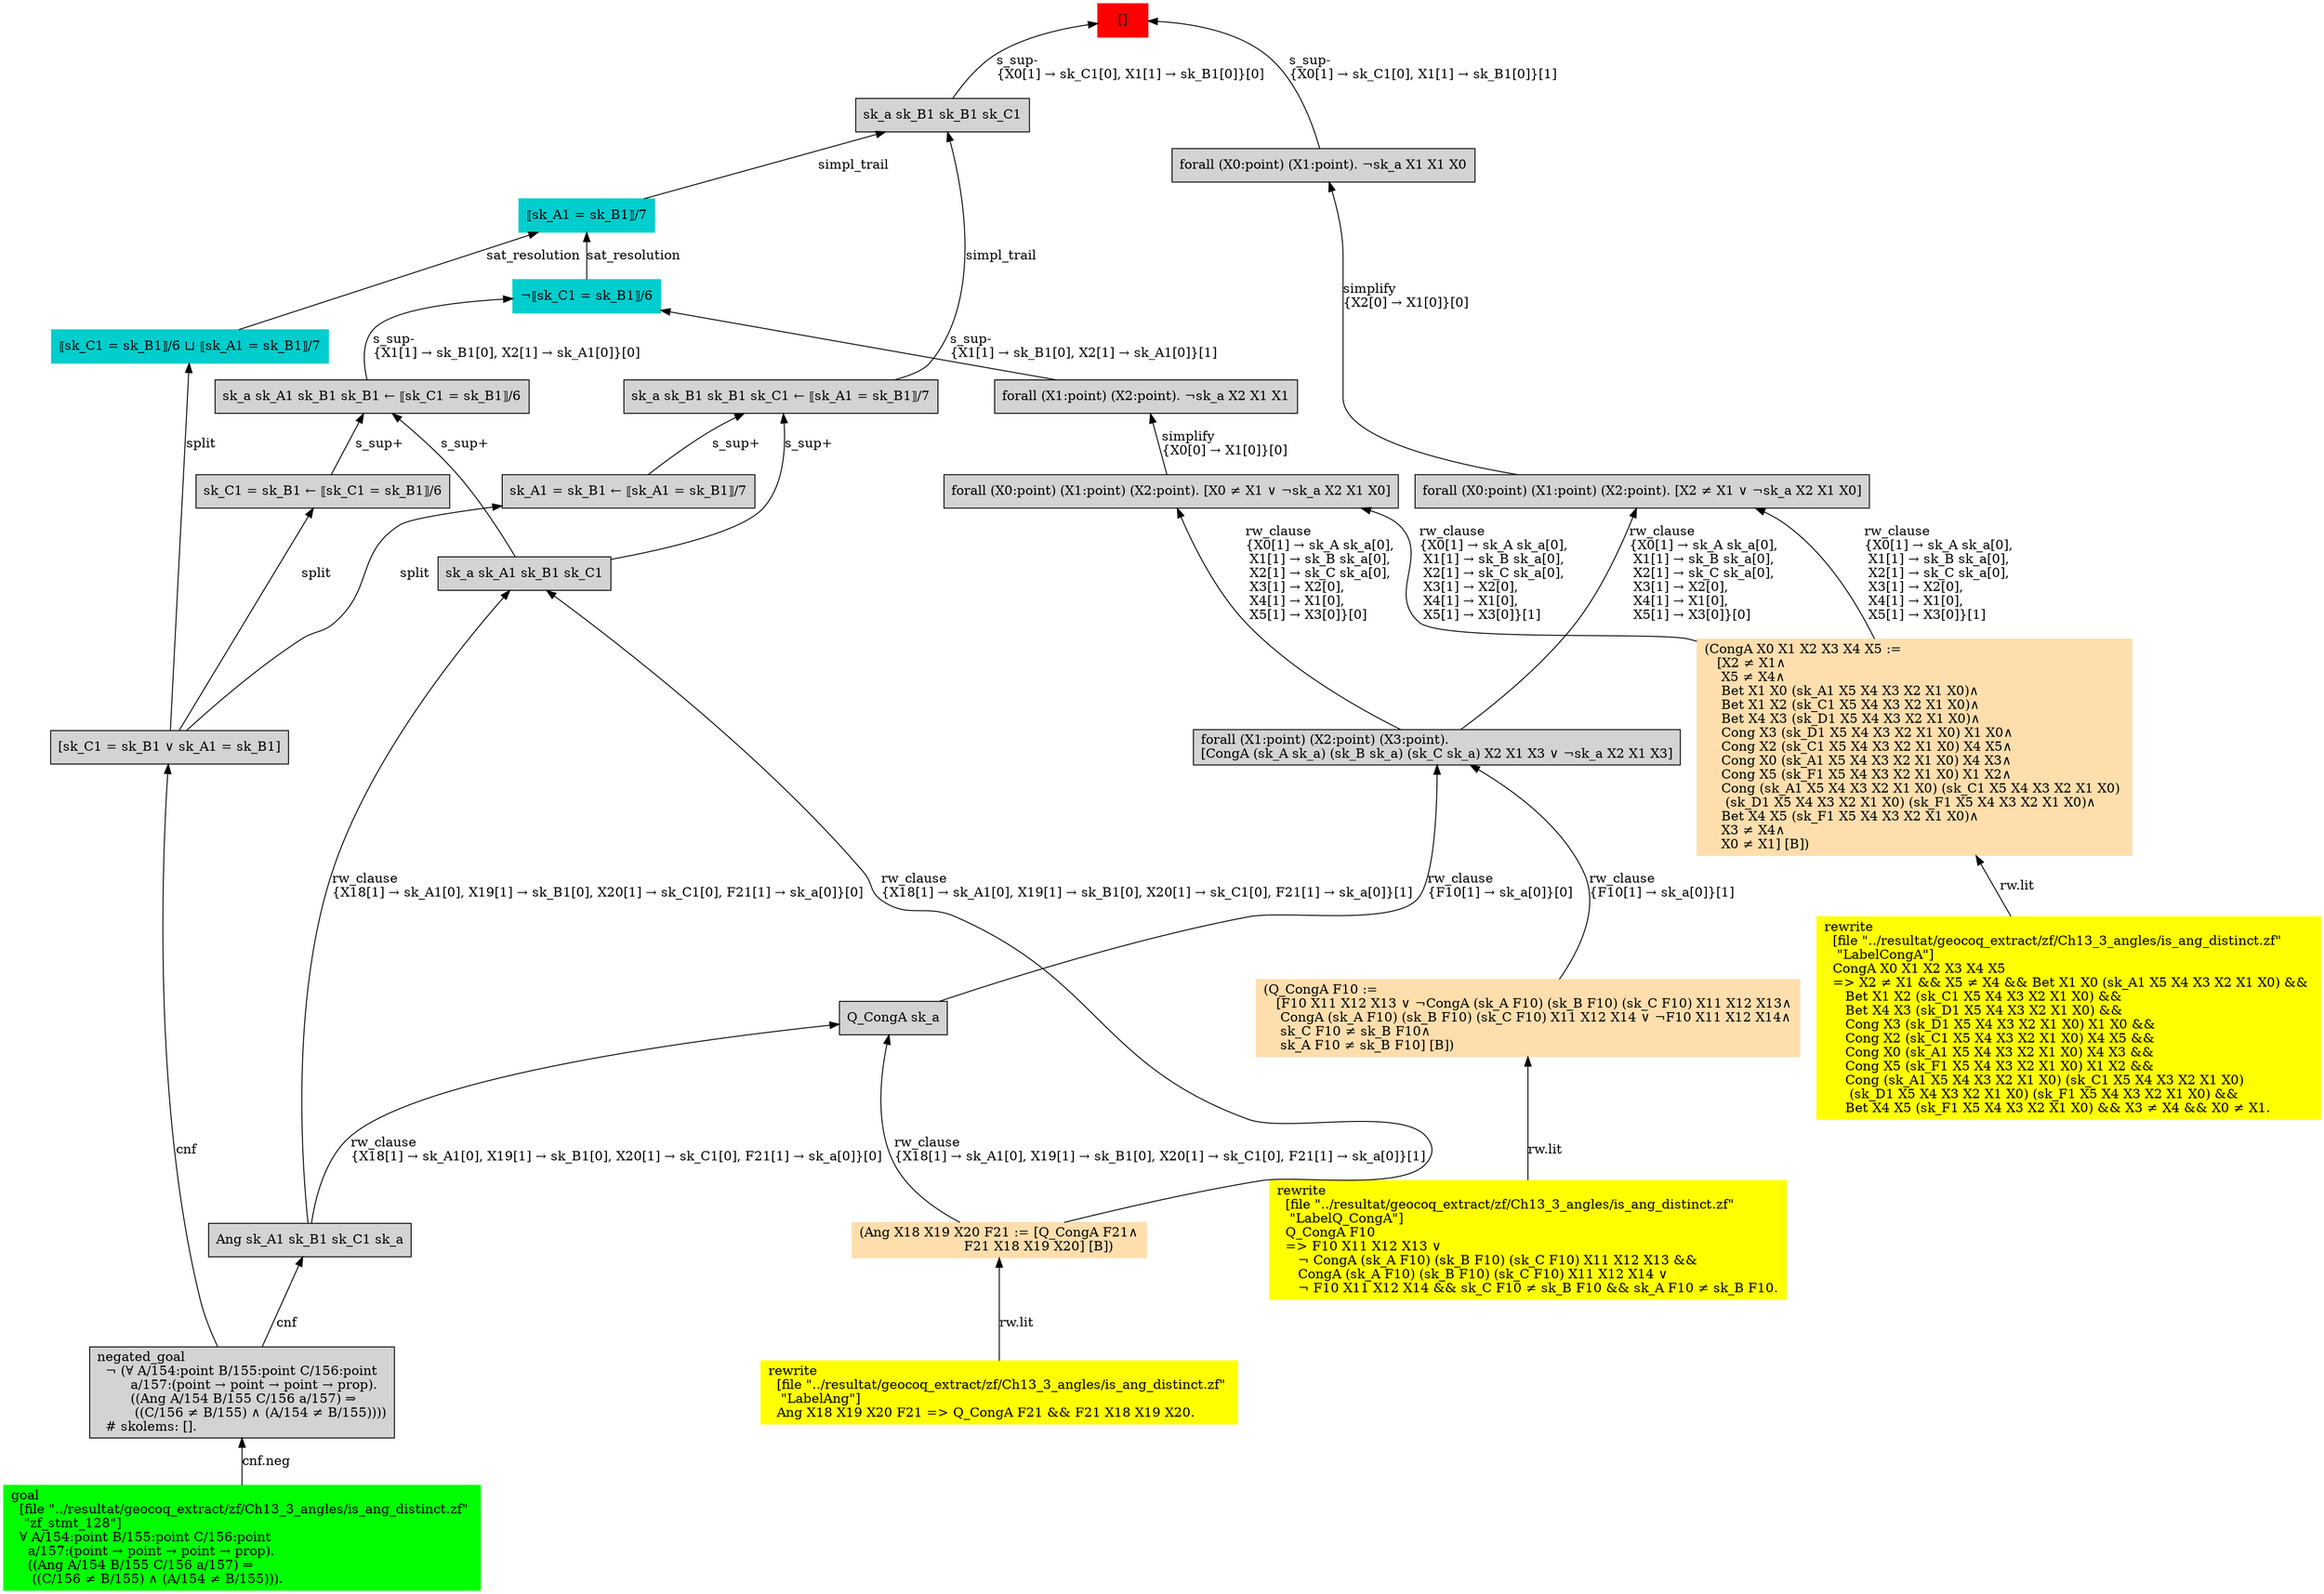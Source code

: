 digraph "unsat_graph" {
  vertex_0 [color=red, label="[]", shape=box, style=filled];
  vertex_0 -> vertex_1 [label="s_sup-\l\{X0[1] → sk_C1[0], X1[1] → sk_B1[0]\}[1]\l", dir="back"];
  vertex_1 [shape=box, label="forall (X0:point) (X1:point). ¬sk_a X1 X1 X0\l", style=filled];
  vertex_1 -> vertex_2 [label="simplify\l\{X2[0] → X1[0]\}[0]\l", dir="back"];
  vertex_2 [shape=box, label="forall (X0:point) (X1:point) (X2:point). [X2 ≠ X1 ∨ ¬sk_a X2 X1 X0]\l", style=filled];
  vertex_2 -> vertex_3 [label="rw_clause\l\{X0[1] → sk_A sk_a[0], \l X1[1] → sk_B sk_a[0], \l X2[1] → sk_C sk_a[0], \l X3[1] → X2[0], \l X4[1] → X1[0], \l X5[1] → X3[0]\}[1]\l", dir="back"];
  vertex_3 [color=navajowhite, shape=box, label="(CongA X0 X1 X2 X3 X4 X5 :=\l   [X2 ≠ X1∧\l    X5 ≠ X4∧\l    Bet X1 X0 (sk_A1 X5 X4 X3 X2 X1 X0)∧\l    Bet X1 X2 (sk_C1 X5 X4 X3 X2 X1 X0)∧\l    Bet X4 X3 (sk_D1 X5 X4 X3 X2 X1 X0)∧\l    Cong X3 (sk_D1 X5 X4 X3 X2 X1 X0) X1 X0∧\l    Cong X2 (sk_C1 X5 X4 X3 X2 X1 X0) X4 X5∧\l    Cong X0 (sk_A1 X5 X4 X3 X2 X1 X0) X4 X3∧\l    Cong X5 (sk_F1 X5 X4 X3 X2 X1 X0) X1 X2∧\l    Cong (sk_A1 X5 X4 X3 X2 X1 X0) (sk_C1 X5 X4 X3 X2 X1 X0) \l     (sk_D1 X5 X4 X3 X2 X1 X0) (sk_F1 X5 X4 X3 X2 X1 X0)∧\l    Bet X4 X5 (sk_F1 X5 X4 X3 X2 X1 X0)∧\l    X3 ≠ X4∧\l    X0 ≠ X1] [B])\l", style=filled];
  vertex_3 -> vertex_4 [label="rw.lit", dir="back"];
  vertex_4 [color=yellow, shape=box, label="rewrite\l  [file \"../resultat/geocoq_extract/zf/Ch13_3_angles/is_ang_distinct.zf\" \l   \"LabelCongA\"]\l  CongA X0 X1 X2 X3 X4 X5\l  =\> X2 ≠ X1 && X5 ≠ X4 && Bet X1 X0 (sk_A1 X5 X4 X3 X2 X1 X0) && \l     Bet X1 X2 (sk_C1 X5 X4 X3 X2 X1 X0) && \l     Bet X4 X3 (sk_D1 X5 X4 X3 X2 X1 X0) && \l     Cong X3 (sk_D1 X5 X4 X3 X2 X1 X0) X1 X0 && \l     Cong X2 (sk_C1 X5 X4 X3 X2 X1 X0) X4 X5 && \l     Cong X0 (sk_A1 X5 X4 X3 X2 X1 X0) X4 X3 && \l     Cong X5 (sk_F1 X5 X4 X3 X2 X1 X0) X1 X2 && \l     Cong (sk_A1 X5 X4 X3 X2 X1 X0) (sk_C1 X5 X4 X3 X2 X1 X0) \l      (sk_D1 X5 X4 X3 X2 X1 X0) (sk_F1 X5 X4 X3 X2 X1 X0) && \l     Bet X4 X5 (sk_F1 X5 X4 X3 X2 X1 X0) && X3 ≠ X4 && X0 ≠ X1.\l", style=filled];
  vertex_2 -> vertex_5 [label="rw_clause\l\{X0[1] → sk_A sk_a[0], \l X1[1] → sk_B sk_a[0], \l X2[1] → sk_C sk_a[0], \l X3[1] → X2[0], \l X4[1] → X1[0], \l X5[1] → X3[0]\}[0]\l", dir="back"];
  vertex_5 [shape=box, label="forall (X1:point) (X2:point) (X3:point).\l[CongA (sk_A sk_a) (sk_B sk_a) (sk_C sk_a) X2 X1 X3 ∨ ¬sk_a X2 X1 X3]\l", style=filled];
  vertex_5 -> vertex_6 [label="rw_clause\l\{F10[1] → sk_a[0]\}[1]\l", dir="back"];
  vertex_6 [color=navajowhite, shape=box, label="(Q_CongA F10 :=\l   [F10 X11 X12 X13 ∨ ¬CongA (sk_A F10) (sk_B F10) (sk_C F10) X11 X12 X13∧\l    CongA (sk_A F10) (sk_B F10) (sk_C F10) X11 X12 X14 ∨ ¬F10 X11 X12 X14∧\l    sk_C F10 ≠ sk_B F10∧\l    sk_A F10 ≠ sk_B F10] [B])\l", style=filled];
  vertex_6 -> vertex_7 [label="rw.lit", dir="back"];
  vertex_7 [color=yellow, shape=box, label="rewrite\l  [file \"../resultat/geocoq_extract/zf/Ch13_3_angles/is_ang_distinct.zf\" \l   \"LabelQ_CongA\"]\l  Q_CongA F10\l  =\> F10 X11 X12 X13 ∨ \l     ¬ CongA (sk_A F10) (sk_B F10) (sk_C F10) X11 X12 X13 && \l     CongA (sk_A F10) (sk_B F10) (sk_C F10) X11 X12 X14 ∨ \l     ¬ F10 X11 X12 X14 && sk_C F10 ≠ sk_B F10 && sk_A F10 ≠ sk_B F10.\l", style=filled];
  vertex_5 -> vertex_8 [label="rw_clause\l\{F10[1] → sk_a[0]\}[0]\l", dir="back"];
  vertex_8 [shape=box, label="Q_CongA sk_a\l", style=filled];
  vertex_8 -> vertex_9 [label="rw_clause\l\{X18[1] → sk_A1[0], X19[1] → sk_B1[0], X20[1] → sk_C1[0], F21[1] → sk_a[0]\}[1]\l", dir="back"];
  vertex_9 [color=navajowhite, shape=box, label="(Ang X18 X19 X20 F21 := [Q_CongA F21∧\l                         F21 X18 X19 X20] [B])\l", style=filled];
  vertex_9 -> vertex_10 [label="rw.lit", dir="back"];
  vertex_10 [color=yellow, shape=box, label="rewrite\l  [file \"../resultat/geocoq_extract/zf/Ch13_3_angles/is_ang_distinct.zf\" \l   \"LabelAng\"]\l  Ang X18 X19 X20 F21 =\> Q_CongA F21 && F21 X18 X19 X20.\l", style=filled];
  vertex_8 -> vertex_11 [label="rw_clause\l\{X18[1] → sk_A1[0], X19[1] → sk_B1[0], X20[1] → sk_C1[0], F21[1] → sk_a[0]\}[0]\l", dir="back"];
  vertex_11 [shape=box, label="Ang sk_A1 sk_B1 sk_C1 sk_a\l", style=filled];
  vertex_11 -> vertex_12 [label="cnf", dir="back"];
  vertex_12 [shape=box, label="negated_goal\l  ¬ (∀ A/154:point B/155:point C/156:point \l        a/157:(point → point → point → prop).\l        ((Ang A/154 B/155 C/156 a/157) ⇒\l         ((C/156 ≠ B/155) ∧ (A/154 ≠ B/155))))\l  # skolems: [].\l", style=filled];
  vertex_12 -> vertex_13 [label="cnf.neg", dir="back"];
  vertex_13 [color=green, shape=box, label="goal\l  [file \"../resultat/geocoq_extract/zf/Ch13_3_angles/is_ang_distinct.zf\" \l   \"zf_stmt_128\"]\l  ∀ A/154:point B/155:point C/156:point \l    a/157:(point → point → point → prop).\l    ((Ang A/154 B/155 C/156 a/157) ⇒\l     ((C/156 ≠ B/155) ∧ (A/154 ≠ B/155))).\l", style=filled];
  vertex_0 -> vertex_14 [label="s_sup-\l\{X0[1] → sk_C1[0], X1[1] → sk_B1[0]\}[0]\l", dir="back"];
  vertex_14 [shape=box, label="sk_a sk_B1 sk_B1 sk_C1\l", style=filled];
  vertex_14 -> vertex_15 [label="simpl_trail", dir="back"];
  vertex_15 [color=cyan3, shape=box, label="⟦sk_A1 = sk_B1⟧/7\l", style=filled];
  vertex_15 -> vertex_16 [label="sat_resolution", dir="back"];
  vertex_16 [color=cyan3, shape=box, label="¬⟦sk_C1 = sk_B1⟧/6\l", style=filled];
  vertex_16 -> vertex_17 [label="s_sup-\l\{X1[1] → sk_B1[0], X2[1] → sk_A1[0]\}[1]\l", dir="back"];
  vertex_17 [shape=box, label="forall (X1:point) (X2:point). ¬sk_a X2 X1 X1\l", style=filled];
  vertex_17 -> vertex_18 [label="simplify\l\{X0[0] → X1[0]\}[0]\l", dir="back"];
  vertex_18 [shape=box, label="forall (X0:point) (X1:point) (X2:point). [X0 ≠ X1 ∨ ¬sk_a X2 X1 X0]\l", style=filled];
  vertex_18 -> vertex_3 [label="rw_clause\l\{X0[1] → sk_A sk_a[0], \l X1[1] → sk_B sk_a[0], \l X2[1] → sk_C sk_a[0], \l X3[1] → X2[0], \l X4[1] → X1[0], \l X5[1] → X3[0]\}[1]\l", dir="back"];
  vertex_18 -> vertex_5 [label="rw_clause\l\{X0[1] → sk_A sk_a[0], \l X1[1] → sk_B sk_a[0], \l X2[1] → sk_C sk_a[0], \l X3[1] → X2[0], \l X4[1] → X1[0], \l X5[1] → X3[0]\}[0]\l", dir="back"];
  vertex_16 -> vertex_19 [label="s_sup-\l\{X1[1] → sk_B1[0], X2[1] → sk_A1[0]\}[0]\l", dir="back"];
  vertex_19 [shape=box, label="sk_a sk_A1 sk_B1 sk_B1 ← ⟦sk_C1 = sk_B1⟧/6\l", style=filled];
  vertex_19 -> vertex_20 [label="s_sup+\l", dir="back"];
  vertex_20 [shape=box, label="sk_a sk_A1 sk_B1 sk_C1\l", style=filled];
  vertex_20 -> vertex_9 [label="rw_clause\l\{X18[1] → sk_A1[0], X19[1] → sk_B1[0], X20[1] → sk_C1[0], F21[1] → sk_a[0]\}[1]\l", dir="back"];
  vertex_20 -> vertex_11 [label="rw_clause\l\{X18[1] → sk_A1[0], X19[1] → sk_B1[0], X20[1] → sk_C1[0], F21[1] → sk_a[0]\}[0]\l", dir="back"];
  vertex_19 -> vertex_21 [label="s_sup+\l", dir="back"];
  vertex_21 [shape=box, label="sk_C1 = sk_B1 ← ⟦sk_C1 = sk_B1⟧/6\l", style=filled];
  vertex_21 -> vertex_22 [label="split", dir="back"];
  vertex_22 [shape=box, label="[sk_C1 = sk_B1 ∨ sk_A1 = sk_B1]\l", style=filled];
  vertex_22 -> vertex_12 [label="cnf", dir="back"];
  vertex_15 -> vertex_23 [label="sat_resolution", dir="back"];
  vertex_23 [color=cyan3, shape=box, label="⟦sk_C1 = sk_B1⟧/6 ⊔ ⟦sk_A1 = sk_B1⟧/7\l", style=filled];
  vertex_23 -> vertex_22 [label="split", dir="back"];
  vertex_14 -> vertex_24 [label="simpl_trail", dir="back"];
  vertex_24 [shape=box, label="sk_a sk_B1 sk_B1 sk_C1 ← ⟦sk_A1 = sk_B1⟧/7\l", style=filled];
  vertex_24 -> vertex_20 [label="s_sup+\l", dir="back"];
  vertex_24 -> vertex_25 [label="s_sup+\l", dir="back"];
  vertex_25 [shape=box, label="sk_A1 = sk_B1 ← ⟦sk_A1 = sk_B1⟧/7\l", style=filled];
  vertex_25 -> vertex_22 [label="split", dir="back"];
  }


